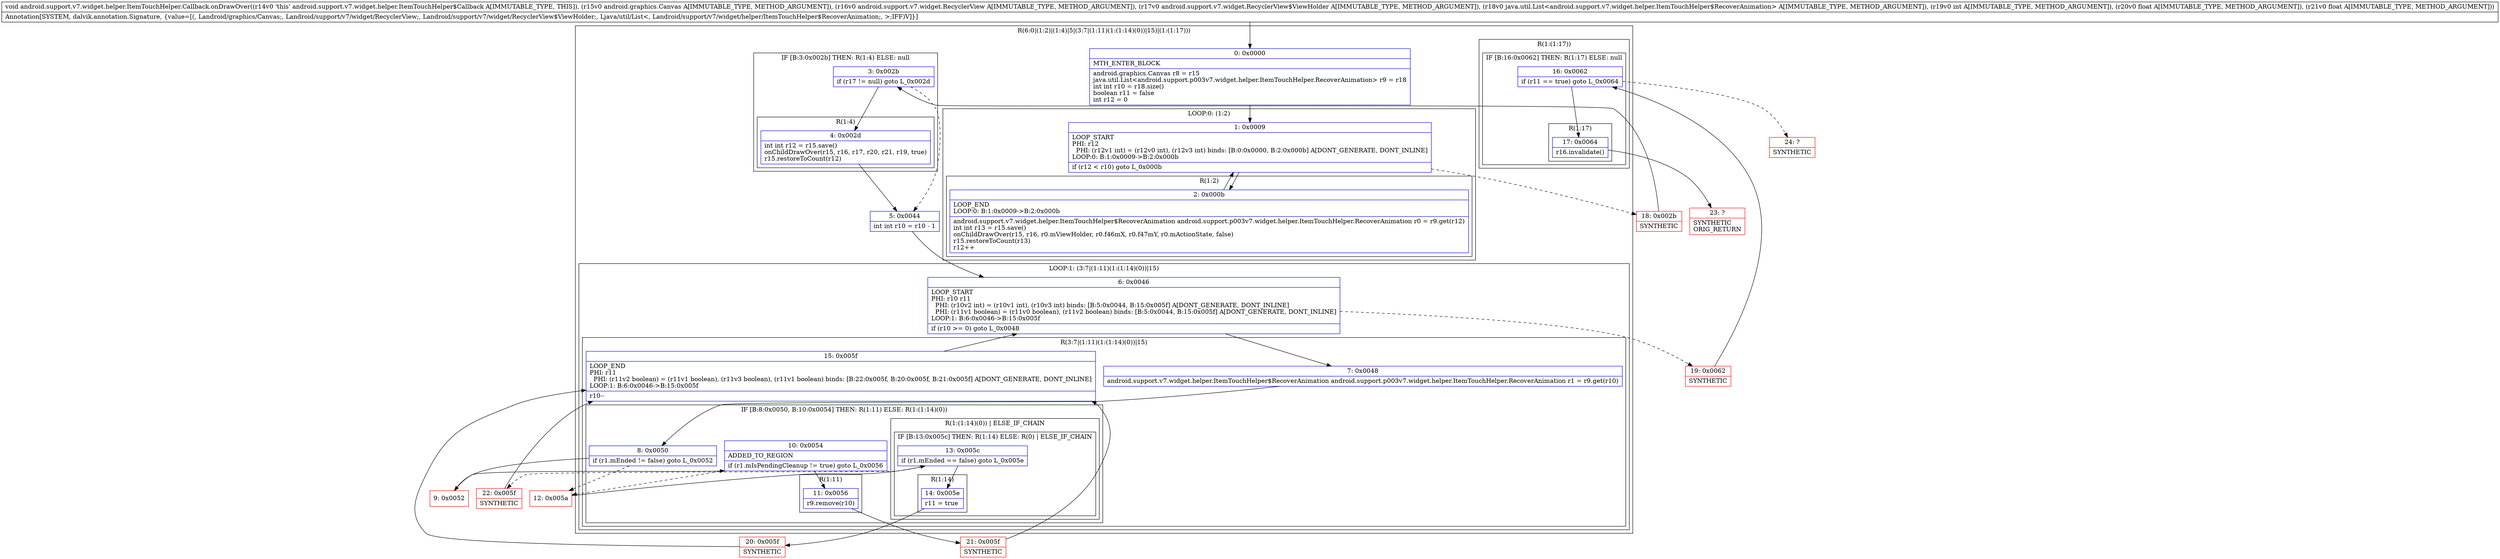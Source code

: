 digraph "CFG forandroid.support.v7.widget.helper.ItemTouchHelper.Callback.onDrawOver(Landroid\/graphics\/Canvas;Landroid\/support\/v7\/widget\/RecyclerView;Landroid\/support\/v7\/widget\/RecyclerView$ViewHolder;Ljava\/util\/List;IFF)V" {
subgraph cluster_Region_1437075942 {
label = "R(6:0|(1:2)|(1:4)|5|(3:7|(1:11)(1:(1:14)(0))|15)|(1:(1:17)))";
node [shape=record,color=blue];
Node_0 [shape=record,label="{0\:\ 0x0000|MTH_ENTER_BLOCK\l|android.graphics.Canvas r8 = r15\ljava.util.List\<android.support.p003v7.widget.helper.ItemTouchHelper.RecoverAnimation\> r9 = r18\lint int r10 = r18.size()\lboolean r11 = false\lint r12 = 0\l}"];
subgraph cluster_LoopRegion_1778747870 {
label = "LOOP:0: (1:2)";
node [shape=record,color=blue];
Node_1 [shape=record,label="{1\:\ 0x0009|LOOP_START\lPHI: r12 \l  PHI: (r12v1 int) = (r12v0 int), (r12v3 int) binds: [B:0:0x0000, B:2:0x000b] A[DONT_GENERATE, DONT_INLINE]\lLOOP:0: B:1:0x0009\-\>B:2:0x000b\l|if (r12 \< r10) goto L_0x000b\l}"];
subgraph cluster_Region_1747563531 {
label = "R(1:2)";
node [shape=record,color=blue];
Node_2 [shape=record,label="{2\:\ 0x000b|LOOP_END\lLOOP:0: B:1:0x0009\-\>B:2:0x000b\l|android.support.v7.widget.helper.ItemTouchHelper$RecoverAnimation android.support.p003v7.widget.helper.ItemTouchHelper.RecoverAnimation r0 = r9.get(r12)\lint int r13 = r15.save()\lonChildDrawOver(r15, r16, r0.mViewHolder, r0.f46mX, r0.f47mY, r0.mActionState, false)\lr15.restoreToCount(r13)\lr12++\l}"];
}
}
subgraph cluster_IfRegion_279366487 {
label = "IF [B:3:0x002b] THEN: R(1:4) ELSE: null";
node [shape=record,color=blue];
Node_3 [shape=record,label="{3\:\ 0x002b|if (r17 != null) goto L_0x002d\l}"];
subgraph cluster_Region_489433859 {
label = "R(1:4)";
node [shape=record,color=blue];
Node_4 [shape=record,label="{4\:\ 0x002d|int int r12 = r15.save()\lonChildDrawOver(r15, r16, r17, r20, r21, r19, true)\lr15.restoreToCount(r12)\l}"];
}
}
Node_5 [shape=record,label="{5\:\ 0x0044|int int r10 = r10 \- 1\l}"];
subgraph cluster_LoopRegion_1336533369 {
label = "LOOP:1: (3:7|(1:11)(1:(1:14)(0))|15)";
node [shape=record,color=blue];
Node_6 [shape=record,label="{6\:\ 0x0046|LOOP_START\lPHI: r10 r11 \l  PHI: (r10v2 int) = (r10v1 int), (r10v3 int) binds: [B:5:0x0044, B:15:0x005f] A[DONT_GENERATE, DONT_INLINE]\l  PHI: (r11v1 boolean) = (r11v0 boolean), (r11v2 boolean) binds: [B:5:0x0044, B:15:0x005f] A[DONT_GENERATE, DONT_INLINE]\lLOOP:1: B:6:0x0046\-\>B:15:0x005f\l|if (r10 \>= 0) goto L_0x0048\l}"];
subgraph cluster_Region_2138711497 {
label = "R(3:7|(1:11)(1:(1:14)(0))|15)";
node [shape=record,color=blue];
Node_7 [shape=record,label="{7\:\ 0x0048|android.support.v7.widget.helper.ItemTouchHelper$RecoverAnimation android.support.p003v7.widget.helper.ItemTouchHelper.RecoverAnimation r1 = r9.get(r10)\l}"];
subgraph cluster_IfRegion_1647045630 {
label = "IF [B:8:0x0050, B:10:0x0054] THEN: R(1:11) ELSE: R(1:(1:14)(0))";
node [shape=record,color=blue];
Node_8 [shape=record,label="{8\:\ 0x0050|if (r1.mEnded != false) goto L_0x0052\l}"];
Node_10 [shape=record,label="{10\:\ 0x0054|ADDED_TO_REGION\l|if (r1.mIsPendingCleanup != true) goto L_0x0056\l}"];
subgraph cluster_Region_2138523887 {
label = "R(1:11)";
node [shape=record,color=blue];
Node_11 [shape=record,label="{11\:\ 0x0056|r9.remove(r10)\l}"];
}
subgraph cluster_Region_658980252 {
label = "R(1:(1:14)(0)) | ELSE_IF_CHAIN\l";
node [shape=record,color=blue];
subgraph cluster_IfRegion_1653177579 {
label = "IF [B:13:0x005c] THEN: R(1:14) ELSE: R(0) | ELSE_IF_CHAIN\l";
node [shape=record,color=blue];
Node_13 [shape=record,label="{13\:\ 0x005c|if (r1.mEnded == false) goto L_0x005e\l}"];
subgraph cluster_Region_1632882984 {
label = "R(1:14)";
node [shape=record,color=blue];
Node_14 [shape=record,label="{14\:\ 0x005e|r11 = true\l}"];
}
subgraph cluster_Region_1937836130 {
label = "R(0)";
node [shape=record,color=blue];
}
}
}
}
Node_15 [shape=record,label="{15\:\ 0x005f|LOOP_END\lPHI: r11 \l  PHI: (r11v2 boolean) = (r11v1 boolean), (r11v3 boolean), (r11v1 boolean) binds: [B:22:0x005f, B:20:0x005f, B:21:0x005f] A[DONT_GENERATE, DONT_INLINE]\lLOOP:1: B:6:0x0046\-\>B:15:0x005f\l|r10\-\-\l}"];
}
}
subgraph cluster_Region_1733722292 {
label = "R(1:(1:17))";
node [shape=record,color=blue];
subgraph cluster_IfRegion_606522845 {
label = "IF [B:16:0x0062] THEN: R(1:17) ELSE: null";
node [shape=record,color=blue];
Node_16 [shape=record,label="{16\:\ 0x0062|if (r11 == true) goto L_0x0064\l}"];
subgraph cluster_Region_1091310458 {
label = "R(1:17)";
node [shape=record,color=blue];
Node_17 [shape=record,label="{17\:\ 0x0064|r16.invalidate()\l}"];
}
}
}
}
Node_9 [shape=record,color=red,label="{9\:\ 0x0052}"];
Node_12 [shape=record,color=red,label="{12\:\ 0x005a}"];
Node_18 [shape=record,color=red,label="{18\:\ 0x002b|SYNTHETIC\l}"];
Node_19 [shape=record,color=red,label="{19\:\ 0x0062|SYNTHETIC\l}"];
Node_20 [shape=record,color=red,label="{20\:\ 0x005f|SYNTHETIC\l}"];
Node_21 [shape=record,color=red,label="{21\:\ 0x005f|SYNTHETIC\l}"];
Node_22 [shape=record,color=red,label="{22\:\ 0x005f|SYNTHETIC\l}"];
Node_23 [shape=record,color=red,label="{23\:\ ?|SYNTHETIC\lORIG_RETURN\l}"];
Node_24 [shape=record,color=red,label="{24\:\ ?|SYNTHETIC\l}"];
MethodNode[shape=record,label="{void android.support.v7.widget.helper.ItemTouchHelper.Callback.onDrawOver((r14v0 'this' android.support.v7.widget.helper.ItemTouchHelper$Callback A[IMMUTABLE_TYPE, THIS]), (r15v0 android.graphics.Canvas A[IMMUTABLE_TYPE, METHOD_ARGUMENT]), (r16v0 android.support.v7.widget.RecyclerView A[IMMUTABLE_TYPE, METHOD_ARGUMENT]), (r17v0 android.support.v7.widget.RecyclerView$ViewHolder A[IMMUTABLE_TYPE, METHOD_ARGUMENT]), (r18v0 java.util.List\<android.support.v7.widget.helper.ItemTouchHelper$RecoverAnimation\> A[IMMUTABLE_TYPE, METHOD_ARGUMENT]), (r19v0 int A[IMMUTABLE_TYPE, METHOD_ARGUMENT]), (r20v0 float A[IMMUTABLE_TYPE, METHOD_ARGUMENT]), (r21v0 float A[IMMUTABLE_TYPE, METHOD_ARGUMENT]))  | Annotation[SYSTEM, dalvik.annotation.Signature, \{value=[(, Landroid\/graphics\/Canvas;, Landroid\/support\/v7\/widget\/RecyclerView;, Landroid\/support\/v7\/widget\/RecyclerView$ViewHolder;, Ljava\/util\/List\<, Landroid\/support\/v7\/widget\/helper\/ItemTouchHelper$RecoverAnimation;, \>;IFF)V]\}]\l}"];
MethodNode -> Node_0;
Node_0 -> Node_1;
Node_1 -> Node_2;
Node_1 -> Node_18[style=dashed];
Node_2 -> Node_1;
Node_3 -> Node_4;
Node_3 -> Node_5[style=dashed];
Node_4 -> Node_5;
Node_5 -> Node_6;
Node_6 -> Node_7;
Node_6 -> Node_19[style=dashed];
Node_7 -> Node_8;
Node_8 -> Node_9;
Node_8 -> Node_12[style=dashed];
Node_10 -> Node_11;
Node_10 -> Node_12[style=dashed];
Node_11 -> Node_21;
Node_13 -> Node_14;
Node_13 -> Node_22[style=dashed];
Node_14 -> Node_20;
Node_15 -> Node_6;
Node_16 -> Node_17;
Node_16 -> Node_24[style=dashed];
Node_17 -> Node_23;
Node_9 -> Node_10;
Node_12 -> Node_13;
Node_18 -> Node_3;
Node_19 -> Node_16;
Node_20 -> Node_15;
Node_21 -> Node_15;
Node_22 -> Node_15;
}

